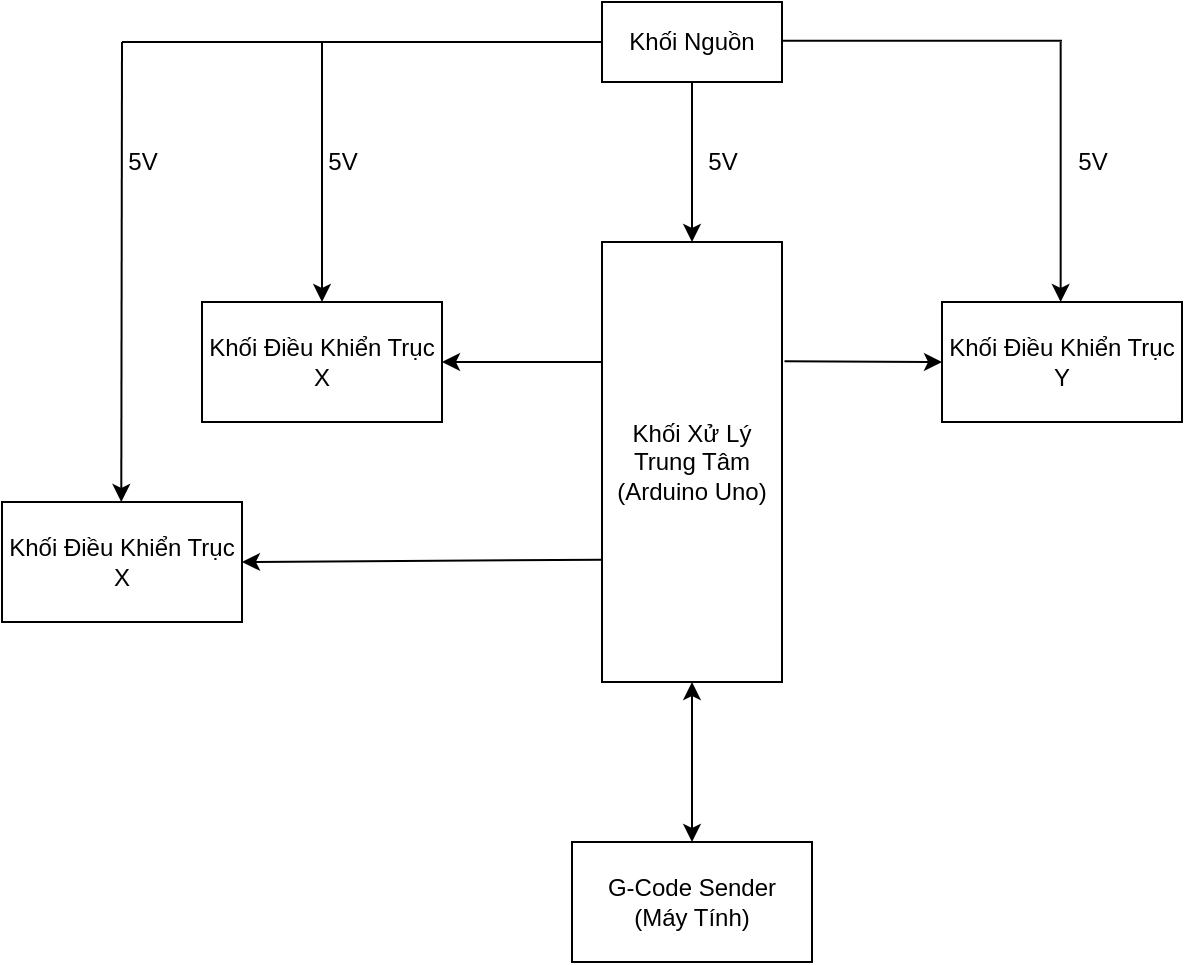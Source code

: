 <mxfile version="18.1.2" type="device"><diagram id="1hIHKEkBc8glvOWUw1d3" name="Page-1"><mxGraphModel dx="1157" dy="661" grid="1" gridSize="10" guides="1" tooltips="1" connect="1" arrows="1" fold="1" page="1" pageScale="1" pageWidth="850" pageHeight="1100" math="0" shadow="0"><root><mxCell id="0"/><mxCell id="1" parent="0"/><mxCell id="x9smyFfzSlL1uj5cqT4Y-1" value="Khối Nguồn" style="rounded=0;whiteSpace=wrap;html=1;" vertex="1" parent="1"><mxGeometry x="380" y="410" width="90" height="40" as="geometry"/></mxCell><mxCell id="x9smyFfzSlL1uj5cqT4Y-3" value="Khối Xử Lý Trung Tâm&lt;br&gt;(Arduino Uno)" style="rounded=0;whiteSpace=wrap;html=1;direction=south;" vertex="1" parent="1"><mxGeometry x="380" y="530" width="90" height="220" as="geometry"/></mxCell><mxCell id="x9smyFfzSlL1uj5cqT4Y-4" value="" style="endArrow=classic;html=1;rounded=0;exitX=0.5;exitY=1;exitDx=0;exitDy=0;entryX=0;entryY=0.5;entryDx=0;entryDy=0;" edge="1" parent="1" source="x9smyFfzSlL1uj5cqT4Y-1" target="x9smyFfzSlL1uj5cqT4Y-3"><mxGeometry width="50" height="50" relative="1" as="geometry"><mxPoint x="410" y="540" as="sourcePoint"/><mxPoint x="460" y="490" as="targetPoint"/></mxGeometry></mxCell><mxCell id="x9smyFfzSlL1uj5cqT4Y-5" value="5V" style="text;html=1;align=center;verticalAlign=middle;resizable=0;points=[];autosize=1;strokeColor=none;fillColor=none;" vertex="1" parent="1"><mxGeometry x="425" y="480" width="30" height="20" as="geometry"/></mxCell><mxCell id="x9smyFfzSlL1uj5cqT4Y-7" value="G-Code Sender&lt;br&gt;(Máy Tính)" style="rounded=0;whiteSpace=wrap;html=1;" vertex="1" parent="1"><mxGeometry x="365" y="830" width="120" height="60" as="geometry"/></mxCell><mxCell id="x9smyFfzSlL1uj5cqT4Y-8" value="" style="endArrow=classic;startArrow=classic;html=1;rounded=0;exitX=0.5;exitY=0;exitDx=0;exitDy=0;entryX=1;entryY=0.5;entryDx=0;entryDy=0;" edge="1" parent="1" source="x9smyFfzSlL1uj5cqT4Y-7" target="x9smyFfzSlL1uj5cqT4Y-3"><mxGeometry width="50" height="50" relative="1" as="geometry"><mxPoint x="430" y="820" as="sourcePoint"/><mxPoint x="480" y="770" as="targetPoint"/></mxGeometry></mxCell><mxCell id="x9smyFfzSlL1uj5cqT4Y-9" value="Khối Điều Khiển Trục X" style="rounded=0;whiteSpace=wrap;html=1;" vertex="1" parent="1"><mxGeometry x="180" y="560" width="120" height="60" as="geometry"/></mxCell><mxCell id="x9smyFfzSlL1uj5cqT4Y-10" value="" style="endArrow=classic;html=1;rounded=0;exitX=0.273;exitY=1;exitDx=0;exitDy=0;exitPerimeter=0;entryX=1;entryY=0.5;entryDx=0;entryDy=0;" edge="1" parent="1" source="x9smyFfzSlL1uj5cqT4Y-3" target="x9smyFfzSlL1uj5cqT4Y-9"><mxGeometry width="50" height="50" relative="1" as="geometry"><mxPoint x="360" y="650" as="sourcePoint"/><mxPoint x="410" y="600" as="targetPoint"/></mxGeometry></mxCell><mxCell id="x9smyFfzSlL1uj5cqT4Y-11" value="Khối Điều Khiển Trục Y" style="rounded=0;whiteSpace=wrap;html=1;" vertex="1" parent="1"><mxGeometry x="550" y="560" width="120" height="60" as="geometry"/></mxCell><mxCell id="x9smyFfzSlL1uj5cqT4Y-12" value="" style="endArrow=classic;html=1;rounded=0;entryX=0;entryY=0.5;entryDx=0;entryDy=0;exitX=0.271;exitY=-0.014;exitDx=0;exitDy=0;exitPerimeter=0;" edge="1" parent="1" source="x9smyFfzSlL1uj5cqT4Y-3" target="x9smyFfzSlL1uj5cqT4Y-11"><mxGeometry width="50" height="50" relative="1" as="geometry"><mxPoint x="390" y="650" as="sourcePoint"/><mxPoint x="440" y="600" as="targetPoint"/></mxGeometry></mxCell><mxCell id="x9smyFfzSlL1uj5cqT4Y-13" value="" style="endArrow=none;html=1;rounded=0;entryX=0;entryY=0.5;entryDx=0;entryDy=0;" edge="1" parent="1" target="x9smyFfzSlL1uj5cqT4Y-1"><mxGeometry width="50" height="50" relative="1" as="geometry"><mxPoint x="240" y="430" as="sourcePoint"/><mxPoint x="440" y="600" as="targetPoint"/></mxGeometry></mxCell><mxCell id="x9smyFfzSlL1uj5cqT4Y-14" value="" style="endArrow=classic;html=1;rounded=0;entryX=0.5;entryY=0;entryDx=0;entryDy=0;" edge="1" parent="1" target="x9smyFfzSlL1uj5cqT4Y-9"><mxGeometry width="50" height="50" relative="1" as="geometry"><mxPoint x="240" y="430" as="sourcePoint"/><mxPoint x="440" y="600" as="targetPoint"/></mxGeometry></mxCell><mxCell id="x9smyFfzSlL1uj5cqT4Y-15" value="5V" style="text;html=1;align=center;verticalAlign=middle;resizable=0;points=[];autosize=1;strokeColor=none;fillColor=none;" vertex="1" parent="1"><mxGeometry x="235" y="480" width="30" height="20" as="geometry"/></mxCell><mxCell id="x9smyFfzSlL1uj5cqT4Y-16" value="" style="endArrow=none;html=1;rounded=0;entryX=0;entryY=0.5;entryDx=0;entryDy=0;" edge="1" parent="1"><mxGeometry width="50" height="50" relative="1" as="geometry"><mxPoint x="470" y="429.33" as="sourcePoint"/><mxPoint x="610" y="429.33" as="targetPoint"/></mxGeometry></mxCell><mxCell id="x9smyFfzSlL1uj5cqT4Y-17" value="" style="endArrow=classic;html=1;rounded=0;entryX=0.5;entryY=0;entryDx=0;entryDy=0;" edge="1" parent="1"><mxGeometry width="50" height="50" relative="1" as="geometry"><mxPoint x="609.33" y="430" as="sourcePoint"/><mxPoint x="609.33" y="560" as="targetPoint"/></mxGeometry></mxCell><mxCell id="x9smyFfzSlL1uj5cqT4Y-18" value="5V" style="text;html=1;align=center;verticalAlign=middle;resizable=0;points=[];autosize=1;strokeColor=none;fillColor=none;" vertex="1" parent="1"><mxGeometry x="610" y="480" width="30" height="20" as="geometry"/></mxCell><mxCell id="x9smyFfzSlL1uj5cqT4Y-20" value="Khối Điều Khiển Trục X" style="rounded=0;whiteSpace=wrap;html=1;" vertex="1" parent="1"><mxGeometry x="80" y="660" width="120" height="60" as="geometry"/></mxCell><mxCell id="x9smyFfzSlL1uj5cqT4Y-21" value="" style="endArrow=classic;html=1;rounded=0;entryX=1;entryY=0.5;entryDx=0;entryDy=0;exitX=0.722;exitY=0.996;exitDx=0;exitDy=0;exitPerimeter=0;" edge="1" parent="1" source="x9smyFfzSlL1uj5cqT4Y-3" target="x9smyFfzSlL1uj5cqT4Y-20"><mxGeometry width="50" height="50" relative="1" as="geometry"><mxPoint x="370" y="690" as="sourcePoint"/><mxPoint x="370" y="690" as="targetPoint"/></mxGeometry></mxCell><mxCell id="x9smyFfzSlL1uj5cqT4Y-22" value="" style="endArrow=none;html=1;rounded=0;" edge="1" parent="1"><mxGeometry width="50" height="50" relative="1" as="geometry"><mxPoint x="140" y="430" as="sourcePoint"/><mxPoint x="240" y="430" as="targetPoint"/></mxGeometry></mxCell><mxCell id="x9smyFfzSlL1uj5cqT4Y-23" value="" style="endArrow=classic;html=1;rounded=0;" edge="1" parent="1"><mxGeometry width="50" height="50" relative="1" as="geometry"><mxPoint x="140" y="430" as="sourcePoint"/><mxPoint x="139.64" y="660" as="targetPoint"/></mxGeometry></mxCell><mxCell id="x9smyFfzSlL1uj5cqT4Y-24" value="5V" style="text;html=1;align=center;verticalAlign=middle;resizable=0;points=[];autosize=1;strokeColor=none;fillColor=none;" vertex="1" parent="1"><mxGeometry x="135" y="480" width="30" height="20" as="geometry"/></mxCell></root></mxGraphModel></diagram></mxfile>